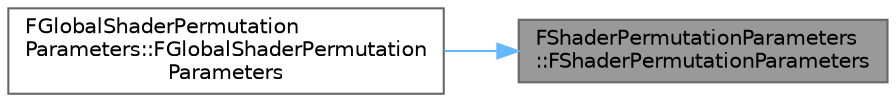 digraph "FShaderPermutationParameters::FShaderPermutationParameters"
{
 // INTERACTIVE_SVG=YES
 // LATEX_PDF_SIZE
  bgcolor="transparent";
  edge [fontname=Helvetica,fontsize=10,labelfontname=Helvetica,labelfontsize=10];
  node [fontname=Helvetica,fontsize=10,shape=box,height=0.2,width=0.4];
  rankdir="RL";
  Node1 [id="Node000001",label="FShaderPermutationParameters\l::FShaderPermutationParameters",height=0.2,width=0.4,color="gray40", fillcolor="grey60", style="filled", fontcolor="black",tooltip=" "];
  Node1 -> Node2 [id="edge1_Node000001_Node000002",dir="back",color="steelblue1",style="solid",tooltip=" "];
  Node2 [id="Node000002",label="FGlobalShaderPermutation\lParameters::FGlobalShaderPermutation\lParameters",height=0.2,width=0.4,color="grey40", fillcolor="white", style="filled",URL="$d7/dda/structFGlobalShaderPermutationParameters.html#ae77d2d1d3172c26468a7fc74876534ba",tooltip=" "];
}
